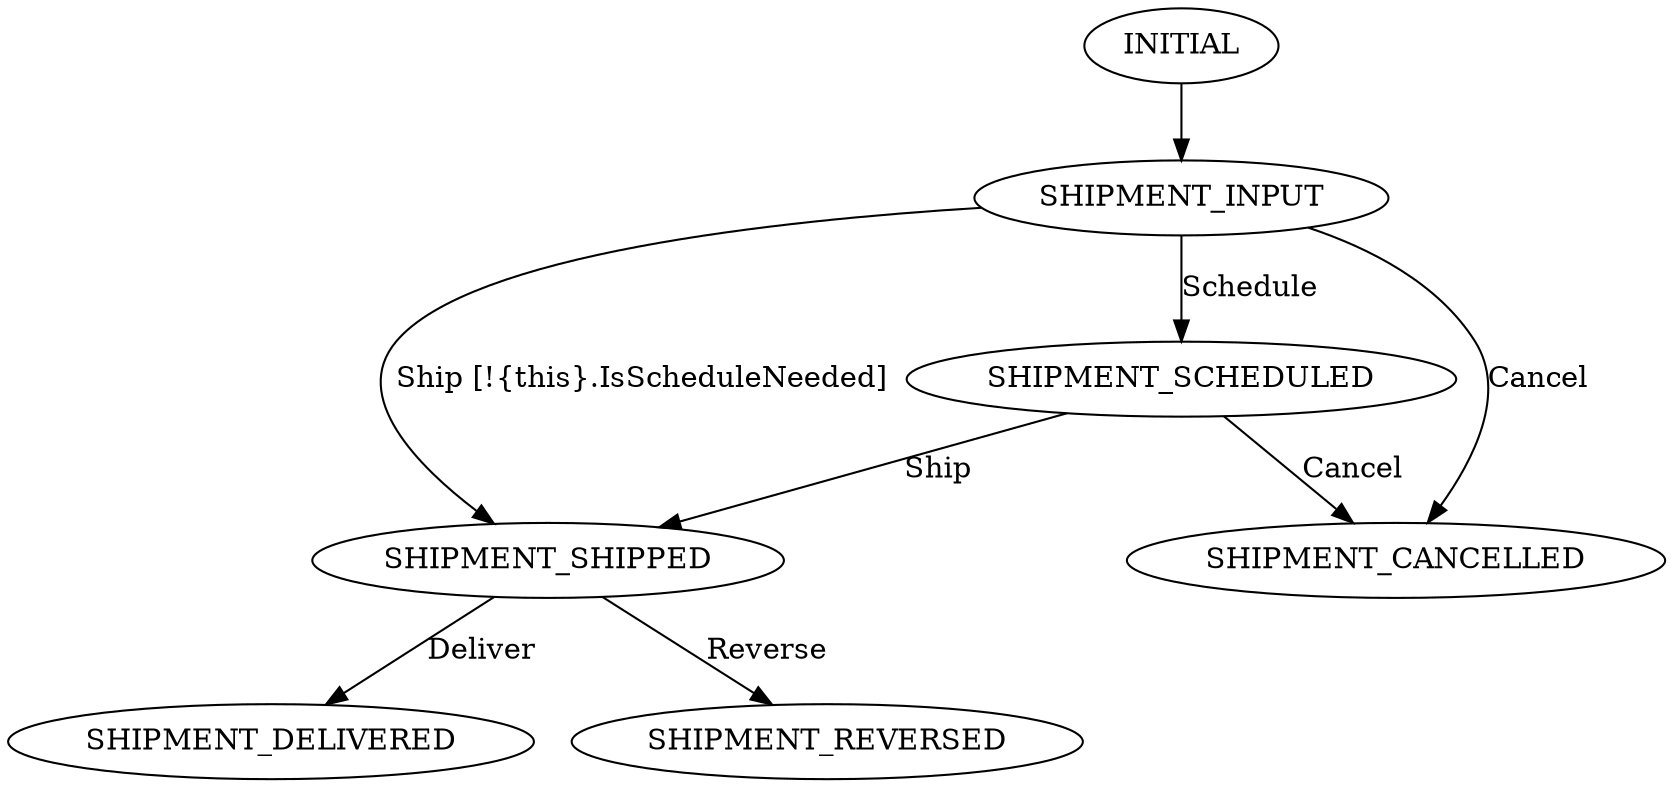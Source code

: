 digraph {
 INITIAL -> SHIPMENT_INPUT [label=""];
 SHIPMENT_INPUT -> SHIPMENT_SHIPPED [label="Ship [!{this}.IsScheduleNeeded]"];
 SHIPMENT_INPUT -> SHIPMENT_SCHEDULED [label="Schedule"];
 SHIPMENT_INPUT -> SHIPMENT_CANCELLED [label="Cancel"];
 SHIPMENT_SCHEDULED -> SHIPMENT_CANCELLED [label="Cancel"];
 SHIPMENT_SCHEDULED -> SHIPMENT_SHIPPED [label="Ship"];
 SHIPMENT_SHIPPED -> SHIPMENT_DELIVERED [label="Deliver"];
 SHIPMENT_SHIPPED -> SHIPMENT_REVERSED [label="Reverse"];
}
